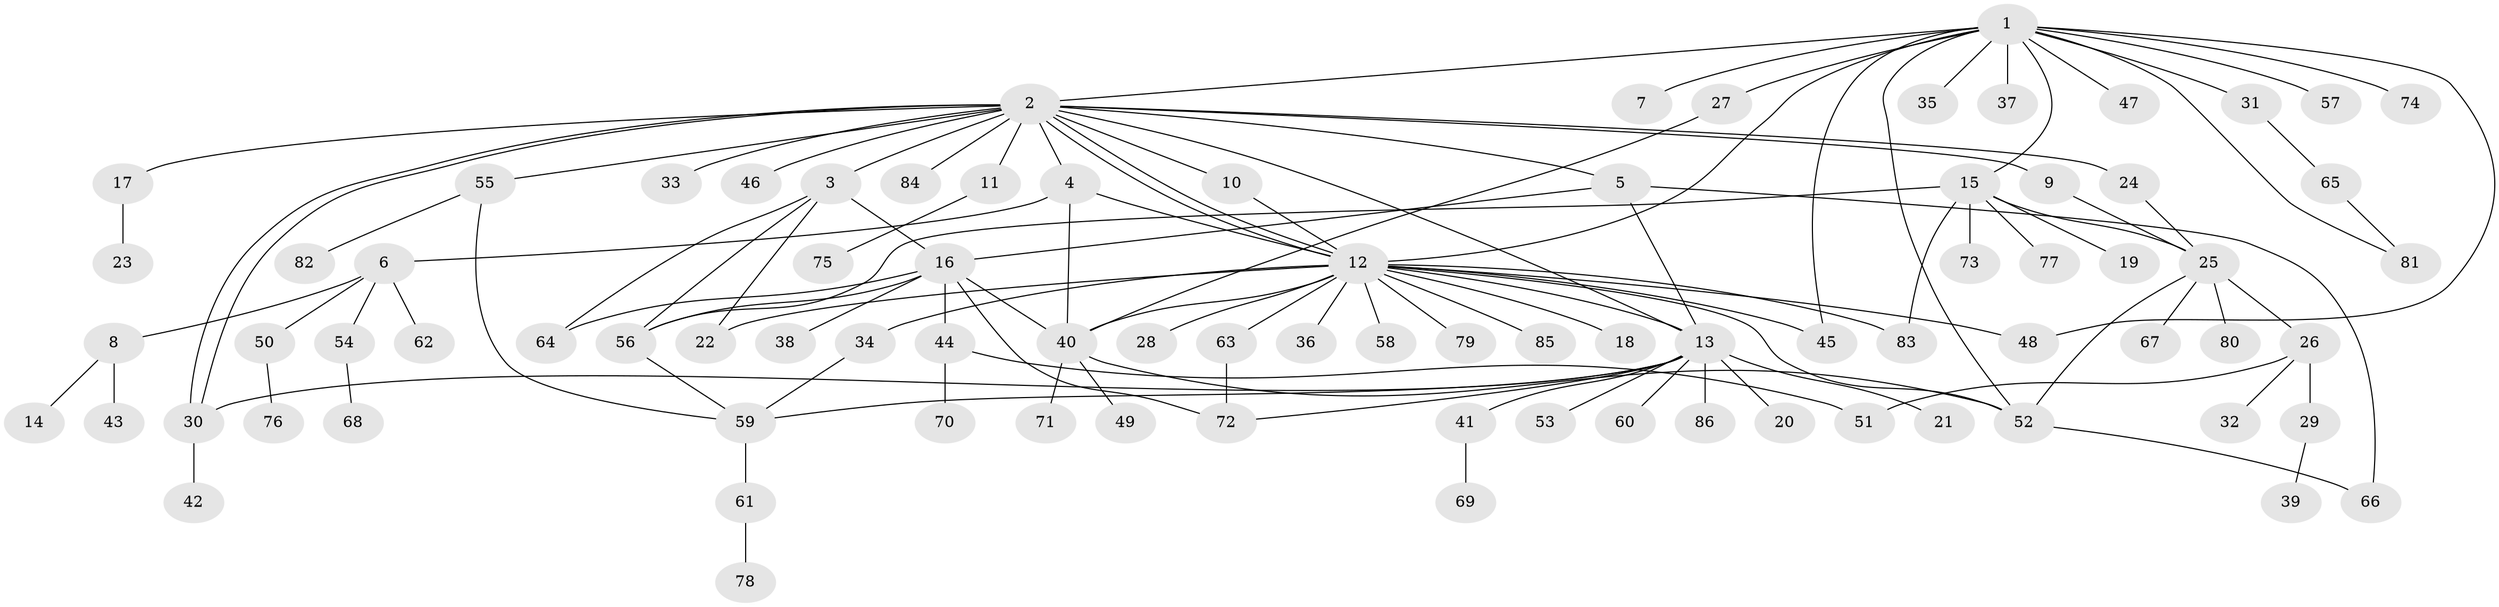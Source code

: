 // coarse degree distribution, {15: 0.015384615384615385, 17: 0.03076923076923077, 6: 0.03076923076923077, 8: 0.03076923076923077, 4: 0.046153846153846156, 1: 0.5846153846153846, 2: 0.18461538461538463, 13: 0.015384615384615385, 7: 0.015384615384615385, 3: 0.015384615384615385, 5: 0.03076923076923077}
// Generated by graph-tools (version 1.1) at 2025/51/02/27/25 19:51:54]
// undirected, 86 vertices, 117 edges
graph export_dot {
graph [start="1"]
  node [color=gray90,style=filled];
  1;
  2;
  3;
  4;
  5;
  6;
  7;
  8;
  9;
  10;
  11;
  12;
  13;
  14;
  15;
  16;
  17;
  18;
  19;
  20;
  21;
  22;
  23;
  24;
  25;
  26;
  27;
  28;
  29;
  30;
  31;
  32;
  33;
  34;
  35;
  36;
  37;
  38;
  39;
  40;
  41;
  42;
  43;
  44;
  45;
  46;
  47;
  48;
  49;
  50;
  51;
  52;
  53;
  54;
  55;
  56;
  57;
  58;
  59;
  60;
  61;
  62;
  63;
  64;
  65;
  66;
  67;
  68;
  69;
  70;
  71;
  72;
  73;
  74;
  75;
  76;
  77;
  78;
  79;
  80;
  81;
  82;
  83;
  84;
  85;
  86;
  1 -- 2;
  1 -- 7;
  1 -- 12;
  1 -- 15;
  1 -- 27;
  1 -- 31;
  1 -- 35;
  1 -- 37;
  1 -- 45;
  1 -- 47;
  1 -- 48;
  1 -- 52;
  1 -- 57;
  1 -- 74;
  1 -- 81;
  2 -- 3;
  2 -- 4;
  2 -- 5;
  2 -- 9;
  2 -- 10;
  2 -- 11;
  2 -- 12;
  2 -- 12;
  2 -- 13;
  2 -- 17;
  2 -- 24;
  2 -- 30;
  2 -- 30;
  2 -- 33;
  2 -- 46;
  2 -- 55;
  2 -- 84;
  3 -- 16;
  3 -- 22;
  3 -- 56;
  3 -- 64;
  4 -- 6;
  4 -- 12;
  4 -- 40;
  5 -- 13;
  5 -- 16;
  5 -- 66;
  6 -- 8;
  6 -- 50;
  6 -- 54;
  6 -- 62;
  8 -- 14;
  8 -- 43;
  9 -- 25;
  10 -- 12;
  11 -- 75;
  12 -- 13;
  12 -- 18;
  12 -- 22;
  12 -- 28;
  12 -- 34;
  12 -- 36;
  12 -- 40;
  12 -- 45;
  12 -- 48;
  12 -- 52;
  12 -- 58;
  12 -- 63;
  12 -- 79;
  12 -- 83;
  12 -- 85;
  13 -- 20;
  13 -- 21;
  13 -- 30;
  13 -- 41;
  13 -- 53;
  13 -- 59;
  13 -- 60;
  13 -- 72;
  13 -- 86;
  15 -- 19;
  15 -- 25;
  15 -- 56;
  15 -- 73;
  15 -- 77;
  15 -- 83;
  16 -- 38;
  16 -- 40;
  16 -- 44;
  16 -- 56;
  16 -- 64;
  16 -- 72;
  17 -- 23;
  24 -- 25;
  25 -- 26;
  25 -- 52;
  25 -- 67;
  25 -- 80;
  26 -- 29;
  26 -- 32;
  26 -- 51;
  27 -- 40;
  29 -- 39;
  30 -- 42;
  31 -- 65;
  34 -- 59;
  40 -- 49;
  40 -- 52;
  40 -- 71;
  41 -- 69;
  44 -- 51;
  44 -- 70;
  50 -- 76;
  52 -- 66;
  54 -- 68;
  55 -- 59;
  55 -- 82;
  56 -- 59;
  59 -- 61;
  61 -- 78;
  63 -- 72;
  65 -- 81;
}
